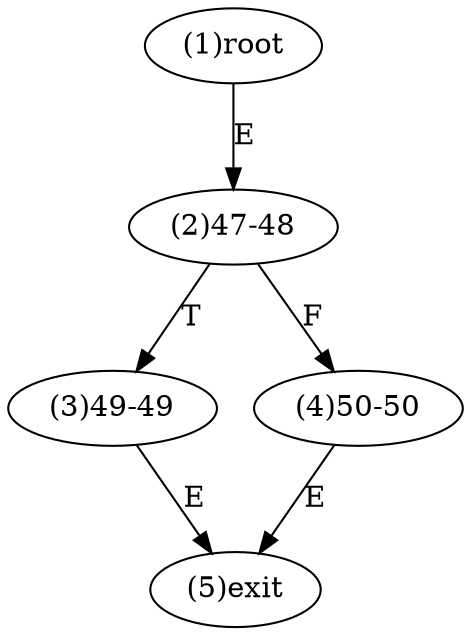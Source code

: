 digraph "" { 
1[ label="(1)root"];
2[ label="(2)47-48"];
3[ label="(3)49-49"];
4[ label="(4)50-50"];
5[ label="(5)exit"];
1->2[ label="E"];
2->4[ label="F"];
2->3[ label="T"];
3->5[ label="E"];
4->5[ label="E"];
}